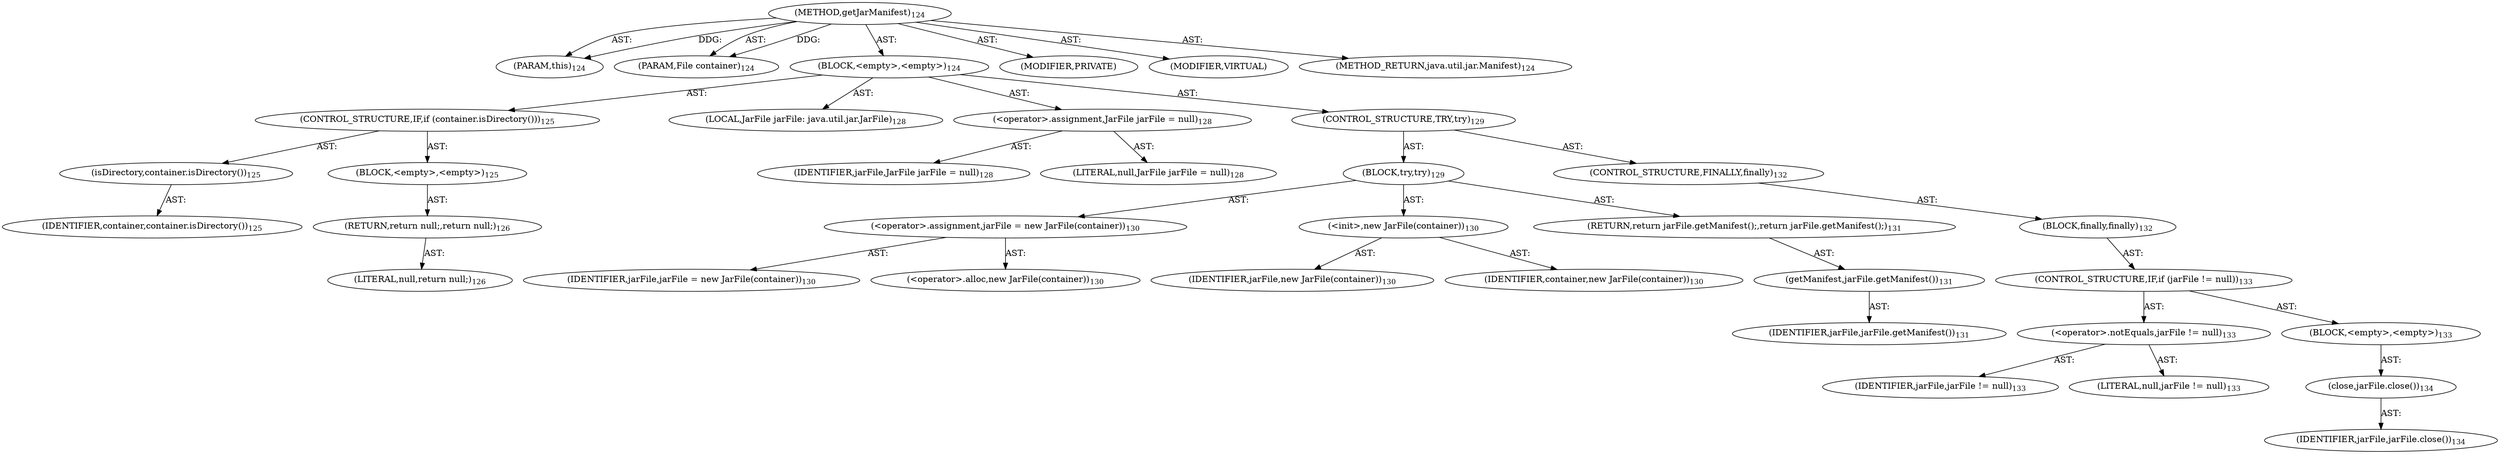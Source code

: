 digraph "getJarManifest" {  
"111669149698" [label = <(METHOD,getJarManifest)<SUB>124</SUB>> ]
"115964117000" [label = <(PARAM,this)<SUB>124</SUB>> ]
"115964117001" [label = <(PARAM,File container)<SUB>124</SUB>> ]
"25769803778" [label = <(BLOCK,&lt;empty&gt;,&lt;empty&gt;)<SUB>124</SUB>> ]
"47244640256" [label = <(CONTROL_STRUCTURE,IF,if (container.isDirectory()))<SUB>125</SUB>> ]
"30064771080" [label = <(isDirectory,container.isDirectory())<SUB>125</SUB>> ]
"68719476754" [label = <(IDENTIFIER,container,container.isDirectory())<SUB>125</SUB>> ]
"25769803779" [label = <(BLOCK,&lt;empty&gt;,&lt;empty&gt;)<SUB>125</SUB>> ]
"146028888065" [label = <(RETURN,return null;,return null;)<SUB>126</SUB>> ]
"90194313217" [label = <(LITERAL,null,return null;)<SUB>126</SUB>> ]
"94489280512" [label = <(LOCAL,JarFile jarFile: java.util.jar.JarFile)<SUB>128</SUB>> ]
"30064771081" [label = <(&lt;operator&gt;.assignment,JarFile jarFile = null)<SUB>128</SUB>> ]
"68719476755" [label = <(IDENTIFIER,jarFile,JarFile jarFile = null)<SUB>128</SUB>> ]
"90194313218" [label = <(LITERAL,null,JarFile jarFile = null)<SUB>128</SUB>> ]
"47244640257" [label = <(CONTROL_STRUCTURE,TRY,try)<SUB>129</SUB>> ]
"25769803780" [label = <(BLOCK,try,try)<SUB>129</SUB>> ]
"30064771082" [label = <(&lt;operator&gt;.assignment,jarFile = new JarFile(container))<SUB>130</SUB>> ]
"68719476756" [label = <(IDENTIFIER,jarFile,jarFile = new JarFile(container))<SUB>130</SUB>> ]
"30064771083" [label = <(&lt;operator&gt;.alloc,new JarFile(container))<SUB>130</SUB>> ]
"30064771084" [label = <(&lt;init&gt;,new JarFile(container))<SUB>130</SUB>> ]
"68719476757" [label = <(IDENTIFIER,jarFile,new JarFile(container))<SUB>130</SUB>> ]
"68719476758" [label = <(IDENTIFIER,container,new JarFile(container))<SUB>130</SUB>> ]
"146028888066" [label = <(RETURN,return jarFile.getManifest();,return jarFile.getManifest();)<SUB>131</SUB>> ]
"30064771085" [label = <(getManifest,jarFile.getManifest())<SUB>131</SUB>> ]
"68719476759" [label = <(IDENTIFIER,jarFile,jarFile.getManifest())<SUB>131</SUB>> ]
"47244640258" [label = <(CONTROL_STRUCTURE,FINALLY,finally)<SUB>132</SUB>> ]
"25769803781" [label = <(BLOCK,finally,finally)<SUB>132</SUB>> ]
"47244640259" [label = <(CONTROL_STRUCTURE,IF,if (jarFile != null))<SUB>133</SUB>> ]
"30064771086" [label = <(&lt;operator&gt;.notEquals,jarFile != null)<SUB>133</SUB>> ]
"68719476760" [label = <(IDENTIFIER,jarFile,jarFile != null)<SUB>133</SUB>> ]
"90194313219" [label = <(LITERAL,null,jarFile != null)<SUB>133</SUB>> ]
"25769803782" [label = <(BLOCK,&lt;empty&gt;,&lt;empty&gt;)<SUB>133</SUB>> ]
"30064771087" [label = <(close,jarFile.close())<SUB>134</SUB>> ]
"68719476761" [label = <(IDENTIFIER,jarFile,jarFile.close())<SUB>134</SUB>> ]
"133143986181" [label = <(MODIFIER,PRIVATE)> ]
"133143986182" [label = <(MODIFIER,VIRTUAL)> ]
"128849018882" [label = <(METHOD_RETURN,java.util.jar.Manifest)<SUB>124</SUB>> ]
  "111669149698" -> "115964117000"  [ label = "AST: "] 
  "111669149698" -> "115964117001"  [ label = "AST: "] 
  "111669149698" -> "25769803778"  [ label = "AST: "] 
  "111669149698" -> "133143986181"  [ label = "AST: "] 
  "111669149698" -> "133143986182"  [ label = "AST: "] 
  "111669149698" -> "128849018882"  [ label = "AST: "] 
  "25769803778" -> "47244640256"  [ label = "AST: "] 
  "25769803778" -> "94489280512"  [ label = "AST: "] 
  "25769803778" -> "30064771081"  [ label = "AST: "] 
  "25769803778" -> "47244640257"  [ label = "AST: "] 
  "47244640256" -> "30064771080"  [ label = "AST: "] 
  "47244640256" -> "25769803779"  [ label = "AST: "] 
  "30064771080" -> "68719476754"  [ label = "AST: "] 
  "25769803779" -> "146028888065"  [ label = "AST: "] 
  "146028888065" -> "90194313217"  [ label = "AST: "] 
  "30064771081" -> "68719476755"  [ label = "AST: "] 
  "30064771081" -> "90194313218"  [ label = "AST: "] 
  "47244640257" -> "25769803780"  [ label = "AST: "] 
  "47244640257" -> "47244640258"  [ label = "AST: "] 
  "25769803780" -> "30064771082"  [ label = "AST: "] 
  "25769803780" -> "30064771084"  [ label = "AST: "] 
  "25769803780" -> "146028888066"  [ label = "AST: "] 
  "30064771082" -> "68719476756"  [ label = "AST: "] 
  "30064771082" -> "30064771083"  [ label = "AST: "] 
  "30064771084" -> "68719476757"  [ label = "AST: "] 
  "30064771084" -> "68719476758"  [ label = "AST: "] 
  "146028888066" -> "30064771085"  [ label = "AST: "] 
  "30064771085" -> "68719476759"  [ label = "AST: "] 
  "47244640258" -> "25769803781"  [ label = "AST: "] 
  "25769803781" -> "47244640259"  [ label = "AST: "] 
  "47244640259" -> "30064771086"  [ label = "AST: "] 
  "47244640259" -> "25769803782"  [ label = "AST: "] 
  "30064771086" -> "68719476760"  [ label = "AST: "] 
  "30064771086" -> "90194313219"  [ label = "AST: "] 
  "25769803782" -> "30064771087"  [ label = "AST: "] 
  "30064771087" -> "68719476761"  [ label = "AST: "] 
  "111669149698" -> "115964117000"  [ label = "DDG: "] 
  "111669149698" -> "115964117001"  [ label = "DDG: "] 
}
